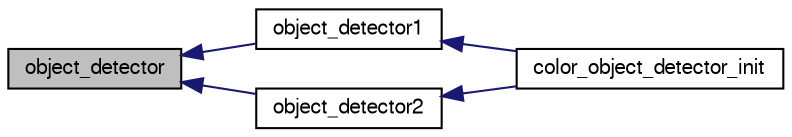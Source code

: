digraph "object_detector"
{
  edge [fontname="FreeSans",fontsize="10",labelfontname="FreeSans",labelfontsize="10"];
  node [fontname="FreeSans",fontsize="10",shape=record];
  rankdir="LR";
  Node1 [label="object_detector",height=0.2,width=0.4,color="black", fillcolor="grey75", style="filled", fontcolor="black"];
  Node1 -> Node2 [dir="back",color="midnightblue",fontsize="10",style="solid",fontname="FreeSans"];
  Node2 [label="object_detector1",height=0.2,width=0.4,color="black", fillcolor="white", style="filled",URL="$cv__detect__color__object_8c.html#ade11a2723b6ec09cb5cb68c6216d2cd4"];
  Node2 -> Node3 [dir="back",color="midnightblue",fontsize="10",style="solid",fontname="FreeSans"];
  Node3 [label="color_object_detector_init",height=0.2,width=0.4,color="black", fillcolor="white", style="filled",URL="$cv__detect__color__object_8h.html#aaaa68a4d10f42cf735a96f4ab74ec29a"];
  Node1 -> Node4 [dir="back",color="midnightblue",fontsize="10",style="solid",fontname="FreeSans"];
  Node4 [label="object_detector2",height=0.2,width=0.4,color="black", fillcolor="white", style="filled",URL="$cv__detect__color__object_8c.html#a86617228f975e5259d055fc8e37f266b"];
  Node4 -> Node3 [dir="back",color="midnightblue",fontsize="10",style="solid",fontname="FreeSans"];
}
